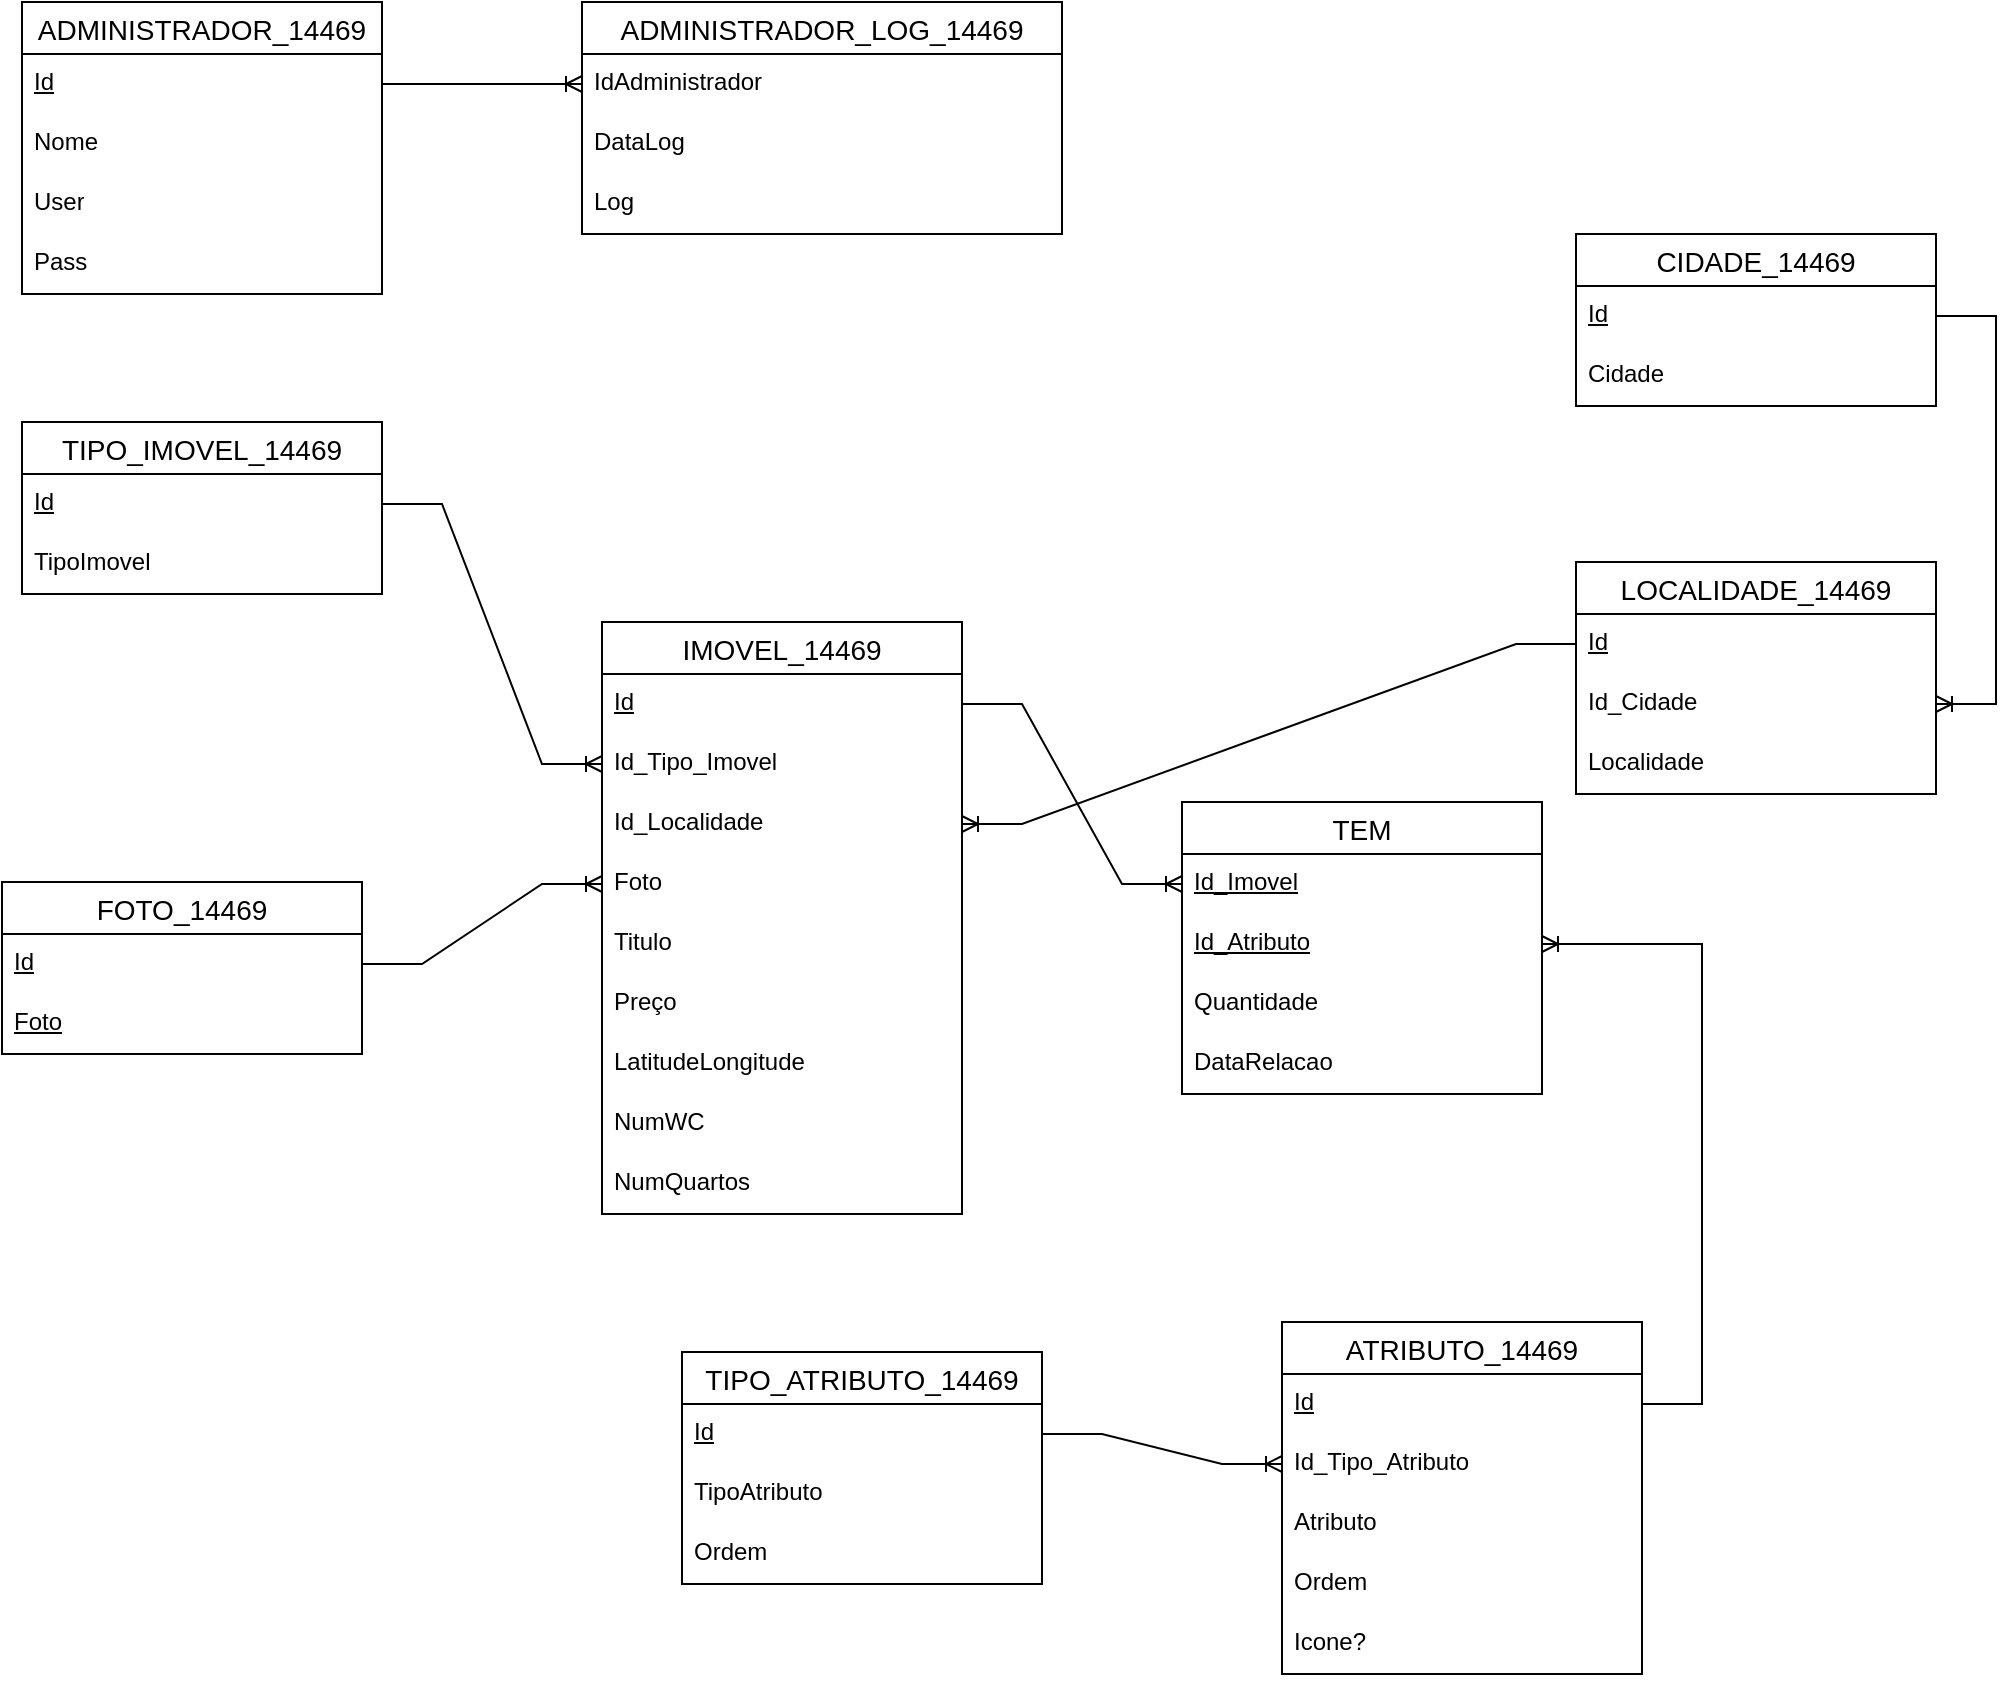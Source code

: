 <mxfile version="24.8.2">
  <diagram name="Página-1" id="HI4G0DMvU_Ou52TbRb_P">
    <mxGraphModel dx="1405" dy="882" grid="1" gridSize="10" guides="1" tooltips="1" connect="1" arrows="1" fold="1" page="1" pageScale="1" pageWidth="827" pageHeight="1169" math="0" shadow="0">
      <root>
        <mxCell id="0" />
        <mxCell id="1" parent="0" />
        <mxCell id="wjRSgWPmmZ8eDU7BMtBd-1" value="ADMINISTRADOR_14469" style="swimlane;fontStyle=0;childLayout=stackLayout;horizontal=1;startSize=26;horizontalStack=0;resizeParent=1;resizeParentMax=0;resizeLast=0;collapsible=1;marginBottom=0;align=center;fontSize=14;" vertex="1" parent="1">
          <mxGeometry x="50" y="50" width="180" height="146" as="geometry" />
        </mxCell>
        <mxCell id="wjRSgWPmmZ8eDU7BMtBd-2" value="Id" style="text;strokeColor=none;fillColor=none;spacingLeft=4;spacingRight=4;overflow=hidden;rotatable=0;points=[[0,0.5],[1,0.5]];portConstraint=eastwest;fontSize=12;whiteSpace=wrap;html=1;fontStyle=4" vertex="1" parent="wjRSgWPmmZ8eDU7BMtBd-1">
          <mxGeometry y="26" width="180" height="30" as="geometry" />
        </mxCell>
        <mxCell id="wjRSgWPmmZ8eDU7BMtBd-3" value="Nome" style="text;strokeColor=none;fillColor=none;spacingLeft=4;spacingRight=4;overflow=hidden;rotatable=0;points=[[0,0.5],[1,0.5]];portConstraint=eastwest;fontSize=12;whiteSpace=wrap;html=1;" vertex="1" parent="wjRSgWPmmZ8eDU7BMtBd-1">
          <mxGeometry y="56" width="180" height="30" as="geometry" />
        </mxCell>
        <mxCell id="wjRSgWPmmZ8eDU7BMtBd-5" value="User" style="text;strokeColor=none;fillColor=none;spacingLeft=4;spacingRight=4;overflow=hidden;rotatable=0;points=[[0,0.5],[1,0.5]];portConstraint=eastwest;fontSize=12;whiteSpace=wrap;html=1;" vertex="1" parent="wjRSgWPmmZ8eDU7BMtBd-1">
          <mxGeometry y="86" width="180" height="30" as="geometry" />
        </mxCell>
        <mxCell id="wjRSgWPmmZ8eDU7BMtBd-4" value="Pass" style="text;strokeColor=none;fillColor=none;spacingLeft=4;spacingRight=4;overflow=hidden;rotatable=0;points=[[0,0.5],[1,0.5]];portConstraint=eastwest;fontSize=12;whiteSpace=wrap;html=1;" vertex="1" parent="wjRSgWPmmZ8eDU7BMtBd-1">
          <mxGeometry y="116" width="180" height="30" as="geometry" />
        </mxCell>
        <mxCell id="wjRSgWPmmZ8eDU7BMtBd-6" value="ADMINISTRADOR_LOG_14469" style="swimlane;fontStyle=0;childLayout=stackLayout;horizontal=1;startSize=26;horizontalStack=0;resizeParent=1;resizeParentMax=0;resizeLast=0;collapsible=1;marginBottom=0;align=center;fontSize=14;" vertex="1" parent="1">
          <mxGeometry x="330" y="50" width="240" height="116" as="geometry" />
        </mxCell>
        <mxCell id="wjRSgWPmmZ8eDU7BMtBd-7" value="IdAdministrador" style="text;strokeColor=none;fillColor=none;spacingLeft=4;spacingRight=4;overflow=hidden;rotatable=0;points=[[0,0.5],[1,0.5]];portConstraint=eastwest;fontSize=12;whiteSpace=wrap;html=1;" vertex="1" parent="wjRSgWPmmZ8eDU7BMtBd-6">
          <mxGeometry y="26" width="240" height="30" as="geometry" />
        </mxCell>
        <mxCell id="wjRSgWPmmZ8eDU7BMtBd-8" value="DataLog" style="text;strokeColor=none;fillColor=none;spacingLeft=4;spacingRight=4;overflow=hidden;rotatable=0;points=[[0,0.5],[1,0.5]];portConstraint=eastwest;fontSize=12;whiteSpace=wrap;html=1;" vertex="1" parent="wjRSgWPmmZ8eDU7BMtBd-6">
          <mxGeometry y="56" width="240" height="30" as="geometry" />
        </mxCell>
        <mxCell id="wjRSgWPmmZ8eDU7BMtBd-9" value="Log" style="text;strokeColor=none;fillColor=none;spacingLeft=4;spacingRight=4;overflow=hidden;rotatable=0;points=[[0,0.5],[1,0.5]];portConstraint=eastwest;fontSize=12;whiteSpace=wrap;html=1;" vertex="1" parent="wjRSgWPmmZ8eDU7BMtBd-6">
          <mxGeometry y="86" width="240" height="30" as="geometry" />
        </mxCell>
        <mxCell id="wjRSgWPmmZ8eDU7BMtBd-11" value="TIPO_IMOVEL_14469" style="swimlane;fontStyle=0;childLayout=stackLayout;horizontal=1;startSize=26;horizontalStack=0;resizeParent=1;resizeParentMax=0;resizeLast=0;collapsible=1;marginBottom=0;align=center;fontSize=14;" vertex="1" parent="1">
          <mxGeometry x="50" y="260" width="180" height="86" as="geometry" />
        </mxCell>
        <mxCell id="wjRSgWPmmZ8eDU7BMtBd-12" value="Id" style="text;strokeColor=none;fillColor=none;spacingLeft=4;spacingRight=4;overflow=hidden;rotatable=0;points=[[0,0.5],[1,0.5]];portConstraint=eastwest;fontSize=12;whiteSpace=wrap;html=1;fontStyle=4" vertex="1" parent="wjRSgWPmmZ8eDU7BMtBd-11">
          <mxGeometry y="26" width="180" height="30" as="geometry" />
        </mxCell>
        <mxCell id="wjRSgWPmmZ8eDU7BMtBd-13" value="TipoImovel" style="text;strokeColor=none;fillColor=none;spacingLeft=4;spacingRight=4;overflow=hidden;rotatable=0;points=[[0,0.5],[1,0.5]];portConstraint=eastwest;fontSize=12;whiteSpace=wrap;html=1;" vertex="1" parent="wjRSgWPmmZ8eDU7BMtBd-11">
          <mxGeometry y="56" width="180" height="30" as="geometry" />
        </mxCell>
        <mxCell id="wjRSgWPmmZ8eDU7BMtBd-16" value="IMOVEL_14469" style="swimlane;fontStyle=0;childLayout=stackLayout;horizontal=1;startSize=26;horizontalStack=0;resizeParent=1;resizeParentMax=0;resizeLast=0;collapsible=1;marginBottom=0;align=center;fontSize=14;" vertex="1" parent="1">
          <mxGeometry x="340" y="360" width="180" height="296" as="geometry" />
        </mxCell>
        <mxCell id="wjRSgWPmmZ8eDU7BMtBd-17" value="Id" style="text;strokeColor=none;fillColor=none;spacingLeft=4;spacingRight=4;overflow=hidden;rotatable=0;points=[[0,0.5],[1,0.5]];portConstraint=eastwest;fontSize=12;whiteSpace=wrap;html=1;fontStyle=4" vertex="1" parent="wjRSgWPmmZ8eDU7BMtBd-16">
          <mxGeometry y="26" width="180" height="30" as="geometry" />
        </mxCell>
        <mxCell id="wjRSgWPmmZ8eDU7BMtBd-65" value="Id_Tipo_Imovel" style="text;strokeColor=none;fillColor=none;spacingLeft=4;spacingRight=4;overflow=hidden;rotatable=0;points=[[0,0.5],[1,0.5]];portConstraint=eastwest;fontSize=12;whiteSpace=wrap;html=1;" vertex="1" parent="wjRSgWPmmZ8eDU7BMtBd-16">
          <mxGeometry y="56" width="180" height="30" as="geometry" />
        </mxCell>
        <mxCell id="wjRSgWPmmZ8eDU7BMtBd-66" value="Id_Localidade" style="text;strokeColor=none;fillColor=none;spacingLeft=4;spacingRight=4;overflow=hidden;rotatable=0;points=[[0,0.5],[1,0.5]];portConstraint=eastwest;fontSize=12;whiteSpace=wrap;html=1;" vertex="1" parent="wjRSgWPmmZ8eDU7BMtBd-16">
          <mxGeometry y="86" width="180" height="30" as="geometry" />
        </mxCell>
        <mxCell id="wjRSgWPmmZ8eDU7BMtBd-18" value="Foto" style="text;strokeColor=none;fillColor=none;spacingLeft=4;spacingRight=4;overflow=hidden;rotatable=0;points=[[0,0.5],[1,0.5]];portConstraint=eastwest;fontSize=12;whiteSpace=wrap;html=1;" vertex="1" parent="wjRSgWPmmZ8eDU7BMtBd-16">
          <mxGeometry y="116" width="180" height="30" as="geometry" />
        </mxCell>
        <mxCell id="wjRSgWPmmZ8eDU7BMtBd-19" value="Titulo" style="text;strokeColor=none;fillColor=none;spacingLeft=4;spacingRight=4;overflow=hidden;rotatable=0;points=[[0,0.5],[1,0.5]];portConstraint=eastwest;fontSize=12;whiteSpace=wrap;html=1;" vertex="1" parent="wjRSgWPmmZ8eDU7BMtBd-16">
          <mxGeometry y="146" width="180" height="30" as="geometry" />
        </mxCell>
        <mxCell id="wjRSgWPmmZ8eDU7BMtBd-21" value="Preço" style="text;strokeColor=none;fillColor=none;spacingLeft=4;spacingRight=4;overflow=hidden;rotatable=0;points=[[0,0.5],[1,0.5]];portConstraint=eastwest;fontSize=12;whiteSpace=wrap;html=1;" vertex="1" parent="wjRSgWPmmZ8eDU7BMtBd-16">
          <mxGeometry y="176" width="180" height="30" as="geometry" />
        </mxCell>
        <mxCell id="wjRSgWPmmZ8eDU7BMtBd-22" value="LatitudeLongitude" style="text;strokeColor=none;fillColor=none;spacingLeft=4;spacingRight=4;overflow=hidden;rotatable=0;points=[[0,0.5],[1,0.5]];portConstraint=eastwest;fontSize=12;whiteSpace=wrap;html=1;" vertex="1" parent="wjRSgWPmmZ8eDU7BMtBd-16">
          <mxGeometry y="206" width="180" height="30" as="geometry" />
        </mxCell>
        <mxCell id="wjRSgWPmmZ8eDU7BMtBd-23" value="NumWC" style="text;strokeColor=none;fillColor=none;spacingLeft=4;spacingRight=4;overflow=hidden;rotatable=0;points=[[0,0.5],[1,0.5]];portConstraint=eastwest;fontSize=12;whiteSpace=wrap;html=1;" vertex="1" parent="wjRSgWPmmZ8eDU7BMtBd-16">
          <mxGeometry y="236" width="180" height="30" as="geometry" />
        </mxCell>
        <mxCell id="wjRSgWPmmZ8eDU7BMtBd-20" value="NumQuartos" style="text;strokeColor=none;fillColor=none;spacingLeft=4;spacingRight=4;overflow=hidden;rotatable=0;points=[[0,0.5],[1,0.5]];portConstraint=eastwest;fontSize=12;whiteSpace=wrap;html=1;" vertex="1" parent="wjRSgWPmmZ8eDU7BMtBd-16">
          <mxGeometry y="266" width="180" height="30" as="geometry" />
        </mxCell>
        <mxCell id="wjRSgWPmmZ8eDU7BMtBd-24" value="CIDADE_14469" style="swimlane;fontStyle=0;childLayout=stackLayout;horizontal=1;startSize=26;horizontalStack=0;resizeParent=1;resizeParentMax=0;resizeLast=0;collapsible=1;marginBottom=0;align=center;fontSize=14;" vertex="1" parent="1">
          <mxGeometry x="827" y="166" width="180" height="86" as="geometry" />
        </mxCell>
        <mxCell id="wjRSgWPmmZ8eDU7BMtBd-25" value="Id" style="text;strokeColor=none;fillColor=none;spacingLeft=4;spacingRight=4;overflow=hidden;rotatable=0;points=[[0,0.5],[1,0.5]];portConstraint=eastwest;fontSize=12;whiteSpace=wrap;html=1;fontStyle=4" vertex="1" parent="wjRSgWPmmZ8eDU7BMtBd-24">
          <mxGeometry y="26" width="180" height="30" as="geometry" />
        </mxCell>
        <mxCell id="wjRSgWPmmZ8eDU7BMtBd-26" value="Cidade" style="text;strokeColor=none;fillColor=none;spacingLeft=4;spacingRight=4;overflow=hidden;rotatable=0;points=[[0,0.5],[1,0.5]];portConstraint=eastwest;fontSize=12;whiteSpace=wrap;html=1;" vertex="1" parent="wjRSgWPmmZ8eDU7BMtBd-24">
          <mxGeometry y="56" width="180" height="30" as="geometry" />
        </mxCell>
        <mxCell id="wjRSgWPmmZ8eDU7BMtBd-29" value="LOCALIDADE_14469" style="swimlane;fontStyle=0;childLayout=stackLayout;horizontal=1;startSize=26;horizontalStack=0;resizeParent=1;resizeParentMax=0;resizeLast=0;collapsible=1;marginBottom=0;align=center;fontSize=14;" vertex="1" parent="1">
          <mxGeometry x="827" y="330" width="180" height="116" as="geometry" />
        </mxCell>
        <mxCell id="wjRSgWPmmZ8eDU7BMtBd-30" value="Id" style="text;strokeColor=none;fillColor=none;spacingLeft=4;spacingRight=4;overflow=hidden;rotatable=0;points=[[0,0.5],[1,0.5]];portConstraint=eastwest;fontSize=12;whiteSpace=wrap;html=1;fontStyle=4" vertex="1" parent="wjRSgWPmmZ8eDU7BMtBd-29">
          <mxGeometry y="26" width="180" height="30" as="geometry" />
        </mxCell>
        <mxCell id="wjRSgWPmmZ8eDU7BMtBd-67" value="Id_Cidade" style="text;strokeColor=none;fillColor=none;spacingLeft=4;spacingRight=4;overflow=hidden;rotatable=0;points=[[0,0.5],[1,0.5]];portConstraint=eastwest;fontSize=12;whiteSpace=wrap;html=1;fontStyle=0" vertex="1" parent="wjRSgWPmmZ8eDU7BMtBd-29">
          <mxGeometry y="56" width="180" height="30" as="geometry" />
        </mxCell>
        <mxCell id="wjRSgWPmmZ8eDU7BMtBd-31" value="Localidade" style="text;strokeColor=none;fillColor=none;spacingLeft=4;spacingRight=4;overflow=hidden;rotatable=0;points=[[0,0.5],[1,0.5]];portConstraint=eastwest;fontSize=12;whiteSpace=wrap;html=1;" vertex="1" parent="wjRSgWPmmZ8eDU7BMtBd-29">
          <mxGeometry y="86" width="180" height="30" as="geometry" />
        </mxCell>
        <mxCell id="wjRSgWPmmZ8eDU7BMtBd-34" value="ATRIBUTO_14469" style="swimlane;fontStyle=0;childLayout=stackLayout;horizontal=1;startSize=26;horizontalStack=0;resizeParent=1;resizeParentMax=0;resizeLast=0;collapsible=1;marginBottom=0;align=center;fontSize=14;" vertex="1" parent="1">
          <mxGeometry x="680" y="710" width="180" height="176" as="geometry" />
        </mxCell>
        <mxCell id="wjRSgWPmmZ8eDU7BMtBd-35" value="Id" style="text;strokeColor=none;fillColor=none;spacingLeft=4;spacingRight=4;overflow=hidden;rotatable=0;points=[[0,0.5],[1,0.5]];portConstraint=eastwest;fontSize=12;whiteSpace=wrap;html=1;fontStyle=4" vertex="1" parent="wjRSgWPmmZ8eDU7BMtBd-34">
          <mxGeometry y="26" width="180" height="30" as="geometry" />
        </mxCell>
        <mxCell id="wjRSgWPmmZ8eDU7BMtBd-64" value="Id_Tipo_Atributo" style="text;strokeColor=none;fillColor=none;spacingLeft=4;spacingRight=4;overflow=hidden;rotatable=0;points=[[0,0.5],[1,0.5]];portConstraint=eastwest;fontSize=12;whiteSpace=wrap;html=1;" vertex="1" parent="wjRSgWPmmZ8eDU7BMtBd-34">
          <mxGeometry y="56" width="180" height="30" as="geometry" />
        </mxCell>
        <mxCell id="wjRSgWPmmZ8eDU7BMtBd-36" value="Atributo" style="text;strokeColor=none;fillColor=none;spacingLeft=4;spacingRight=4;overflow=hidden;rotatable=0;points=[[0,0.5],[1,0.5]];portConstraint=eastwest;fontSize=12;whiteSpace=wrap;html=1;" vertex="1" parent="wjRSgWPmmZ8eDU7BMtBd-34">
          <mxGeometry y="86" width="180" height="30" as="geometry" />
        </mxCell>
        <mxCell id="wjRSgWPmmZ8eDU7BMtBd-37" value="Ordem" style="text;strokeColor=none;fillColor=none;spacingLeft=4;spacingRight=4;overflow=hidden;rotatable=0;points=[[0,0.5],[1,0.5]];portConstraint=eastwest;fontSize=12;whiteSpace=wrap;html=1;" vertex="1" parent="wjRSgWPmmZ8eDU7BMtBd-34">
          <mxGeometry y="116" width="180" height="30" as="geometry" />
        </mxCell>
        <mxCell id="wjRSgWPmmZ8eDU7BMtBd-38" value="Icone?" style="text;strokeColor=none;fillColor=none;spacingLeft=4;spacingRight=4;overflow=hidden;rotatable=0;points=[[0,0.5],[1,0.5]];portConstraint=eastwest;fontSize=12;whiteSpace=wrap;html=1;" vertex="1" parent="wjRSgWPmmZ8eDU7BMtBd-34">
          <mxGeometry y="146" width="180" height="30" as="geometry" />
        </mxCell>
        <mxCell id="wjRSgWPmmZ8eDU7BMtBd-39" value="TIPO_ATRIBUTO_14469" style="swimlane;fontStyle=0;childLayout=stackLayout;horizontal=1;startSize=26;horizontalStack=0;resizeParent=1;resizeParentMax=0;resizeLast=0;collapsible=1;marginBottom=0;align=center;fontSize=14;" vertex="1" parent="1">
          <mxGeometry x="380" y="725" width="180" height="116" as="geometry" />
        </mxCell>
        <mxCell id="wjRSgWPmmZ8eDU7BMtBd-40" value="Id" style="text;strokeColor=none;fillColor=none;spacingLeft=4;spacingRight=4;overflow=hidden;rotatable=0;points=[[0,0.5],[1,0.5]];portConstraint=eastwest;fontSize=12;whiteSpace=wrap;html=1;fontStyle=4" vertex="1" parent="wjRSgWPmmZ8eDU7BMtBd-39">
          <mxGeometry y="26" width="180" height="30" as="geometry" />
        </mxCell>
        <mxCell id="wjRSgWPmmZ8eDU7BMtBd-41" value="TipoAtributo" style="text;strokeColor=none;fillColor=none;spacingLeft=4;spacingRight=4;overflow=hidden;rotatable=0;points=[[0,0.5],[1,0.5]];portConstraint=eastwest;fontSize=12;whiteSpace=wrap;html=1;" vertex="1" parent="wjRSgWPmmZ8eDU7BMtBd-39">
          <mxGeometry y="56" width="180" height="30" as="geometry" />
        </mxCell>
        <mxCell id="wjRSgWPmmZ8eDU7BMtBd-42" value="Ordem" style="text;strokeColor=none;fillColor=none;spacingLeft=4;spacingRight=4;overflow=hidden;rotatable=0;points=[[0,0.5],[1,0.5]];portConstraint=eastwest;fontSize=12;whiteSpace=wrap;html=1;" vertex="1" parent="wjRSgWPmmZ8eDU7BMtBd-39">
          <mxGeometry y="86" width="180" height="30" as="geometry" />
        </mxCell>
        <mxCell id="wjRSgWPmmZ8eDU7BMtBd-44" value="TEM" style="swimlane;fontStyle=0;childLayout=stackLayout;horizontal=1;startSize=26;horizontalStack=0;resizeParent=1;resizeParentMax=0;resizeLast=0;collapsible=1;marginBottom=0;align=center;fontSize=14;" vertex="1" parent="1">
          <mxGeometry x="630" y="450" width="180" height="146" as="geometry" />
        </mxCell>
        <mxCell id="wjRSgWPmmZ8eDU7BMtBd-47" value="Id_Imovel" style="text;strokeColor=none;fillColor=none;spacingLeft=4;spacingRight=4;overflow=hidden;rotatable=0;points=[[0,0.5],[1,0.5]];portConstraint=eastwest;fontSize=12;whiteSpace=wrap;html=1;fontStyle=4" vertex="1" parent="wjRSgWPmmZ8eDU7BMtBd-44">
          <mxGeometry y="26" width="180" height="30" as="geometry" />
        </mxCell>
        <mxCell id="wjRSgWPmmZ8eDU7BMtBd-48" value="Id_Atributo" style="text;strokeColor=none;fillColor=none;spacingLeft=4;spacingRight=4;overflow=hidden;rotatable=0;points=[[0,0.5],[1,0.5]];portConstraint=eastwest;fontSize=12;whiteSpace=wrap;html=1;fontStyle=4" vertex="1" parent="wjRSgWPmmZ8eDU7BMtBd-44">
          <mxGeometry y="56" width="180" height="30" as="geometry" />
        </mxCell>
        <mxCell id="wjRSgWPmmZ8eDU7BMtBd-45" value="Quantidade" style="text;strokeColor=none;fillColor=none;spacingLeft=4;spacingRight=4;overflow=hidden;rotatable=0;points=[[0,0.5],[1,0.5]];portConstraint=eastwest;fontSize=12;whiteSpace=wrap;html=1;" vertex="1" parent="wjRSgWPmmZ8eDU7BMtBd-44">
          <mxGeometry y="86" width="180" height="30" as="geometry" />
        </mxCell>
        <mxCell id="wjRSgWPmmZ8eDU7BMtBd-46" value="DataRelacao" style="text;strokeColor=none;fillColor=none;spacingLeft=4;spacingRight=4;overflow=hidden;rotatable=0;points=[[0,0.5],[1,0.5]];portConstraint=eastwest;fontSize=12;whiteSpace=wrap;html=1;" vertex="1" parent="wjRSgWPmmZ8eDU7BMtBd-44">
          <mxGeometry y="116" width="180" height="30" as="geometry" />
        </mxCell>
        <mxCell id="wjRSgWPmmZ8eDU7BMtBd-54" value="" style="edgeStyle=entityRelationEdgeStyle;fontSize=12;html=1;endArrow=ERoneToMany;rounded=0;" edge="1" parent="1" source="wjRSgWPmmZ8eDU7BMtBd-12" target="wjRSgWPmmZ8eDU7BMtBd-65">
          <mxGeometry width="100" height="100" relative="1" as="geometry">
            <mxPoint x="580" y="380" as="sourcePoint" />
            <mxPoint x="680" y="280" as="targetPoint" />
          </mxGeometry>
        </mxCell>
        <mxCell id="wjRSgWPmmZ8eDU7BMtBd-55" value="" style="edgeStyle=entityRelationEdgeStyle;fontSize=12;html=1;endArrow=ERoneToMany;rounded=0;" edge="1" parent="1" source="wjRSgWPmmZ8eDU7BMtBd-2" target="wjRSgWPmmZ8eDU7BMtBd-7">
          <mxGeometry width="100" height="100" relative="1" as="geometry">
            <mxPoint x="580" y="380" as="sourcePoint" />
            <mxPoint x="680" y="280" as="targetPoint" />
          </mxGeometry>
        </mxCell>
        <mxCell id="wjRSgWPmmZ8eDU7BMtBd-56" value="" style="edgeStyle=entityRelationEdgeStyle;fontSize=12;html=1;endArrow=ERoneToMany;rounded=0;" edge="1" parent="1" source="wjRSgWPmmZ8eDU7BMtBd-17" target="wjRSgWPmmZ8eDU7BMtBd-47">
          <mxGeometry width="100" height="100" relative="1" as="geometry">
            <mxPoint x="580" y="490" as="sourcePoint" />
            <mxPoint x="680" y="390" as="targetPoint" />
          </mxGeometry>
        </mxCell>
        <mxCell id="wjRSgWPmmZ8eDU7BMtBd-59" value="" style="edgeStyle=entityRelationEdgeStyle;fontSize=12;html=1;endArrow=ERoneToMany;rounded=0;" edge="1" parent="1" source="wjRSgWPmmZ8eDU7BMtBd-25" target="wjRSgWPmmZ8eDU7BMtBd-67">
          <mxGeometry width="100" height="100" relative="1" as="geometry">
            <mxPoint x="580" y="490" as="sourcePoint" />
            <mxPoint x="680" y="390" as="targetPoint" />
          </mxGeometry>
        </mxCell>
        <mxCell id="wjRSgWPmmZ8eDU7BMtBd-60" value="" style="edgeStyle=entityRelationEdgeStyle;fontSize=12;html=1;endArrow=ERoneToMany;rounded=0;" edge="1" parent="1" source="wjRSgWPmmZ8eDU7BMtBd-30" target="wjRSgWPmmZ8eDU7BMtBd-66">
          <mxGeometry width="100" height="100" relative="1" as="geometry">
            <mxPoint x="580" y="490" as="sourcePoint" />
            <mxPoint x="680" y="390" as="targetPoint" />
          </mxGeometry>
        </mxCell>
        <mxCell id="wjRSgWPmmZ8eDU7BMtBd-62" value="" style="edgeStyle=entityRelationEdgeStyle;fontSize=12;html=1;endArrow=ERoneToMany;rounded=0;" edge="1" parent="1" source="wjRSgWPmmZ8eDU7BMtBd-35" target="wjRSgWPmmZ8eDU7BMtBd-48">
          <mxGeometry width="100" height="100" relative="1" as="geometry">
            <mxPoint x="580" y="490" as="sourcePoint" />
            <mxPoint x="680" y="390" as="targetPoint" />
          </mxGeometry>
        </mxCell>
        <mxCell id="wjRSgWPmmZ8eDU7BMtBd-63" value="" style="edgeStyle=entityRelationEdgeStyle;fontSize=12;html=1;endArrow=ERoneToMany;rounded=0;" edge="1" parent="1" source="wjRSgWPmmZ8eDU7BMtBd-40" target="wjRSgWPmmZ8eDU7BMtBd-64">
          <mxGeometry width="100" height="100" relative="1" as="geometry">
            <mxPoint x="580" y="490" as="sourcePoint" />
            <mxPoint x="640" y="800" as="targetPoint" />
          </mxGeometry>
        </mxCell>
        <mxCell id="wjRSgWPmmZ8eDU7BMtBd-68" value="FOTO_14469" style="swimlane;fontStyle=0;childLayout=stackLayout;horizontal=1;startSize=26;horizontalStack=0;resizeParent=1;resizeParentMax=0;resizeLast=0;collapsible=1;marginBottom=0;align=center;fontSize=14;" vertex="1" parent="1">
          <mxGeometry x="40" y="490" width="180" height="86" as="geometry" />
        </mxCell>
        <mxCell id="wjRSgWPmmZ8eDU7BMtBd-69" value="Id" style="text;strokeColor=none;fillColor=none;spacingLeft=4;spacingRight=4;overflow=hidden;rotatable=0;points=[[0,0.5],[1,0.5]];portConstraint=eastwest;fontSize=12;whiteSpace=wrap;html=1;fontStyle=4" vertex="1" parent="wjRSgWPmmZ8eDU7BMtBd-68">
          <mxGeometry y="26" width="180" height="30" as="geometry" />
        </mxCell>
        <mxCell id="wjRSgWPmmZ8eDU7BMtBd-70" value="Foto" style="text;strokeColor=none;fillColor=none;spacingLeft=4;spacingRight=4;overflow=hidden;rotatable=0;points=[[0,0.5],[1,0.5]];portConstraint=eastwest;fontSize=12;whiteSpace=wrap;html=1;fontStyle=4" vertex="1" parent="wjRSgWPmmZ8eDU7BMtBd-68">
          <mxGeometry y="56" width="180" height="30" as="geometry" />
        </mxCell>
        <mxCell id="wjRSgWPmmZ8eDU7BMtBd-71" value="" style="edgeStyle=entityRelationEdgeStyle;fontSize=12;html=1;endArrow=ERoneToMany;rounded=0;" edge="1" parent="1" source="wjRSgWPmmZ8eDU7BMtBd-69" target="wjRSgWPmmZ8eDU7BMtBd-18">
          <mxGeometry width="100" height="100" relative="1" as="geometry">
            <mxPoint x="580" y="490" as="sourcePoint" />
            <mxPoint x="680" y="390" as="targetPoint" />
          </mxGeometry>
        </mxCell>
      </root>
    </mxGraphModel>
  </diagram>
</mxfile>
